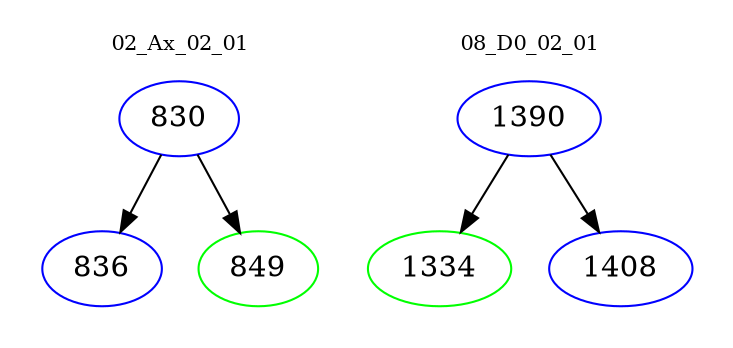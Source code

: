 digraph{
subgraph cluster_0 {
color = white
label = "02_Ax_02_01";
fontsize=10;
T0_830 [label="830", color="blue"]
T0_830 -> T0_836 [color="black"]
T0_836 [label="836", color="blue"]
T0_830 -> T0_849 [color="black"]
T0_849 [label="849", color="green"]
}
subgraph cluster_1 {
color = white
label = "08_D0_02_01";
fontsize=10;
T1_1390 [label="1390", color="blue"]
T1_1390 -> T1_1334 [color="black"]
T1_1334 [label="1334", color="green"]
T1_1390 -> T1_1408 [color="black"]
T1_1408 [label="1408", color="blue"]
}
}

